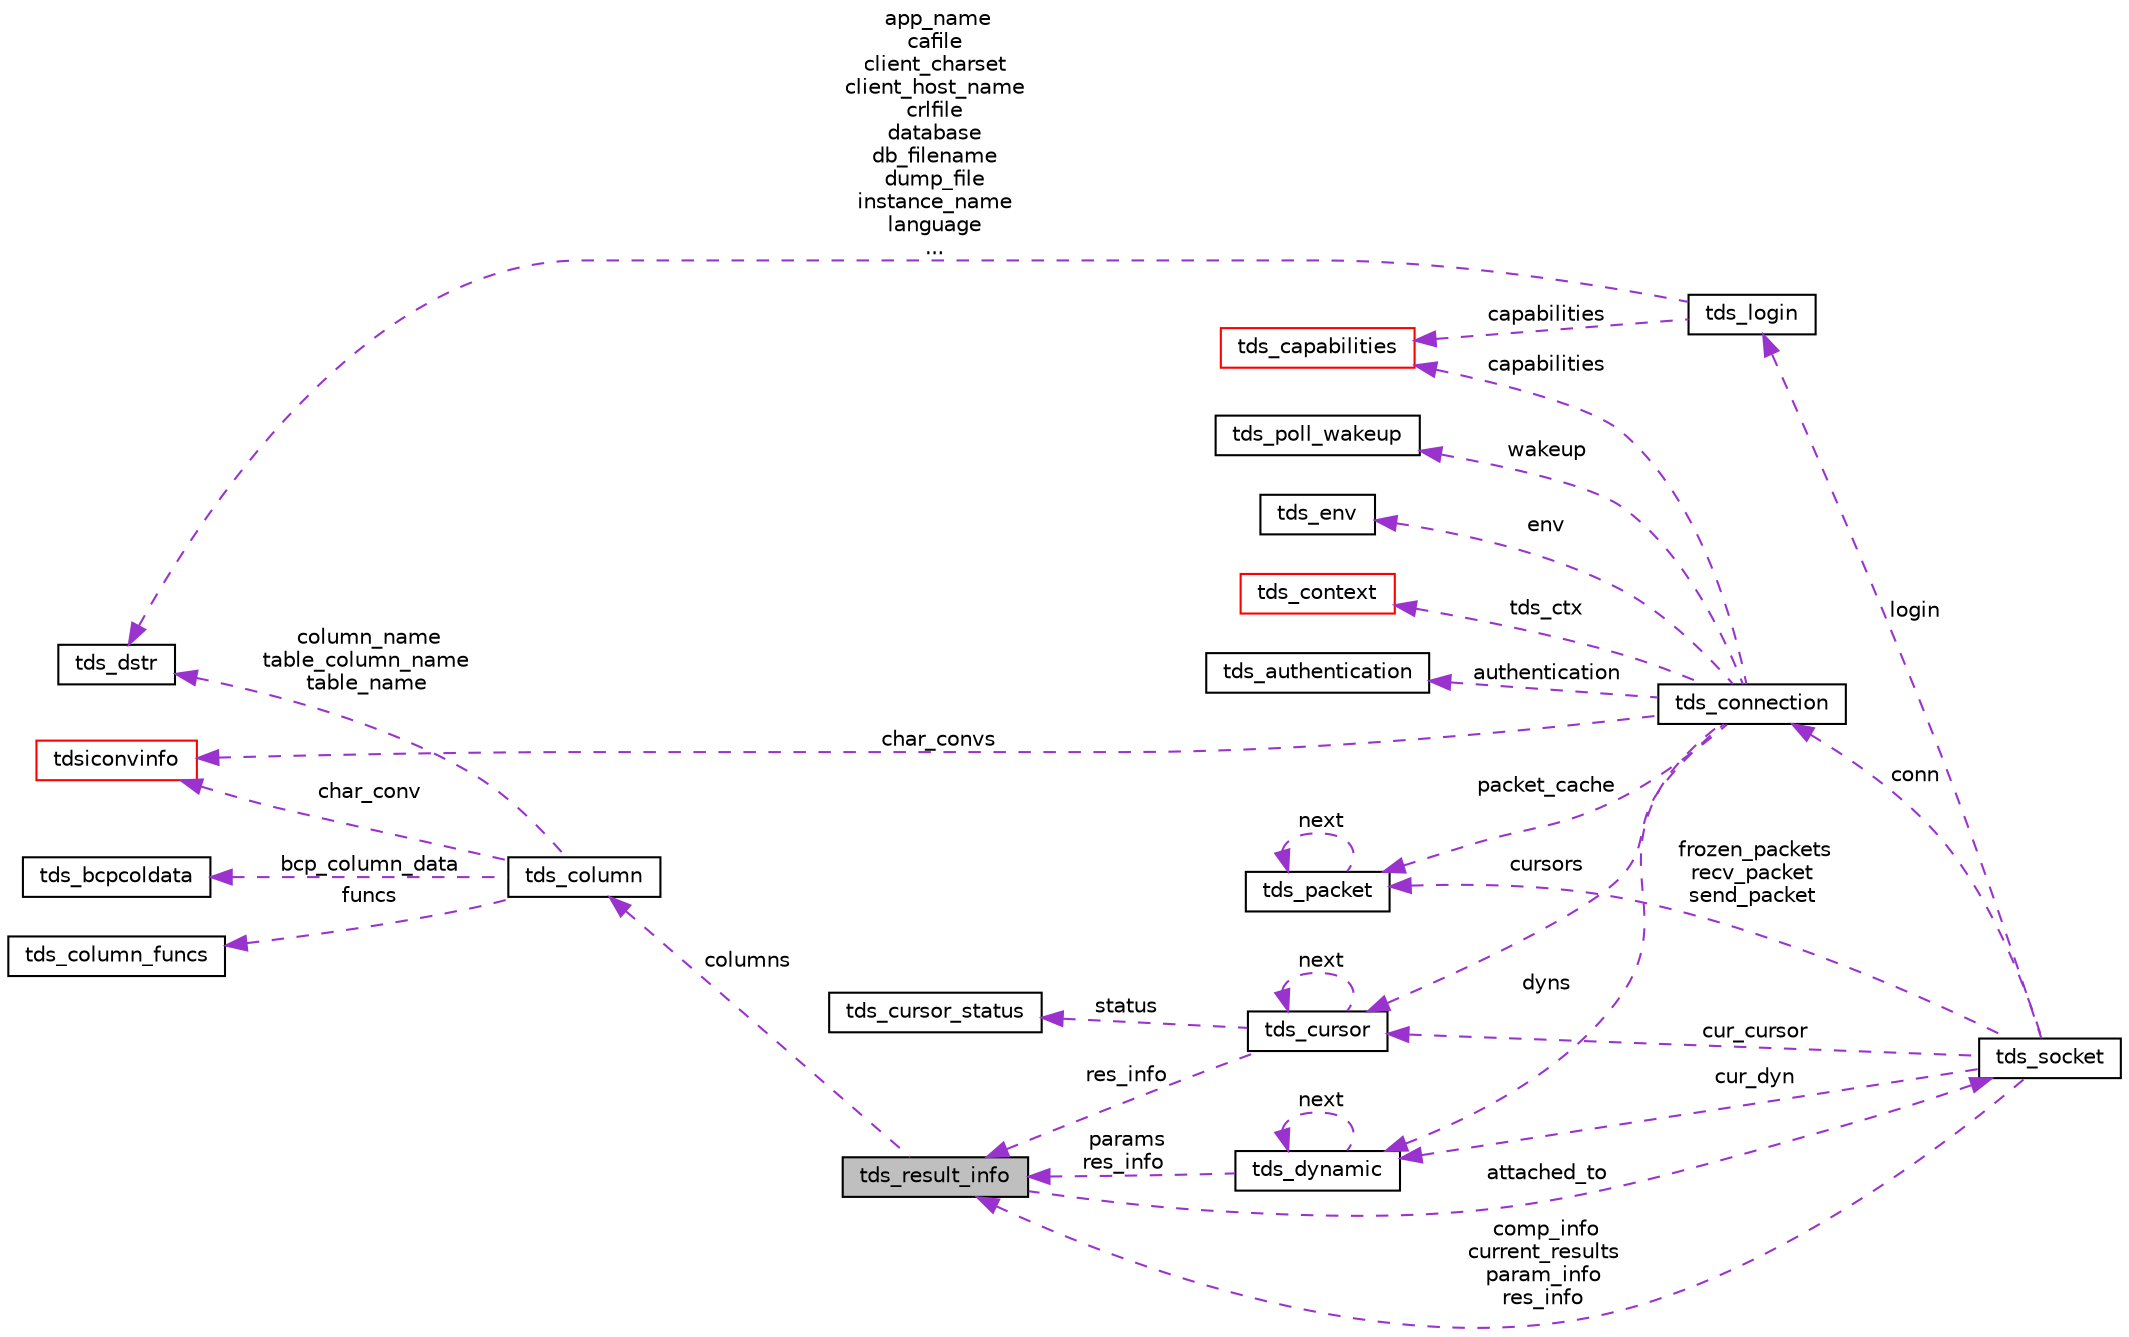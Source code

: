 digraph "tds_result_info"
{
 // LATEX_PDF_SIZE
  edge [fontname="Helvetica",fontsize="10",labelfontname="Helvetica",labelfontsize="10"];
  node [fontname="Helvetica",fontsize="10",shape=record];
  rankdir="LR";
  Node1 [label="tds_result_info",height=0.2,width=0.4,color="black", fillcolor="grey75", style="filled", fontcolor="black",tooltip="Hold information for any results."];
  Node2 -> Node1 [dir="back",color="darkorchid3",fontsize="10",style="dashed",label=" attached_to" ,fontname="Helvetica"];
  Node2 [label="tds_socket",height=0.2,width=0.4,color="black", fillcolor="white", style="filled",URL="$a01235.html",tooltip="Information for a server connection."];
  Node3 -> Node2 [dir="back",color="darkorchid3",fontsize="10",style="dashed",label=" login" ,fontname="Helvetica"];
  Node3 [label="tds_login",height=0.2,width=0.4,color="black", fillcolor="white", style="filled",URL="$a01143.html",tooltip=" "];
  Node4 -> Node3 [dir="back",color="darkorchid3",fontsize="10",style="dashed",label=" capabilities" ,fontname="Helvetica"];
  Node4 [label="tds_capabilities",height=0.2,width=0.4,color="red", fillcolor="white", style="filled",URL="$a01139.html",tooltip=" "];
  Node6 -> Node3 [dir="back",color="darkorchid3",fontsize="10",style="dashed",label=" app_name\ncafile\nclient_charset\nclient_host_name\ncrlfile\ndatabase\ndb_filename\ndump_file\ninstance_name\nlanguage\n..." ,fontname="Helvetica"];
  Node6 [label="tds_dstr",height=0.2,width=0.4,color="black", fillcolor="white", style="filled",URL="$a01283.html",tooltip="Structure to hold a string."];
  Node7 -> Node2 [dir="back",color="darkorchid3",fontsize="10",style="dashed",label=" frozen_packets\nrecv_packet\nsend_packet" ,fontname="Helvetica"];
  Node7 [label="tds_packet",height=0.2,width=0.4,color="black", fillcolor="white", style="filled",URL="$a01223.html",tooltip=" "];
  Node7 -> Node7 [dir="back",color="darkorchid3",fontsize="10",style="dashed",label=" next" ,fontname="Helvetica"];
  Node8 -> Node2 [dir="back",color="darkorchid3",fontsize="10",style="dashed",label=" cur_dyn" ,fontname="Helvetica"];
  Node8 [label="tds_dynamic",height=0.2,width=0.4,color="black", fillcolor="white", style="filled",URL="$a01207.html",tooltip="Holds information for a dynamic (also called prepared) query."];
  Node8 -> Node8 [dir="back",color="darkorchid3",fontsize="10",style="dashed",label=" next" ,fontname="Helvetica"];
  Node1 -> Node8 [dir="back",color="darkorchid3",fontsize="10",style="dashed",label=" params\nres_info" ,fontname="Helvetica"];
  Node1 -> Node2 [dir="back",color="darkorchid3",fontsize="10",style="dashed",label=" comp_info\ncurrent_results\nparam_info\nres_info" ,fontname="Helvetica"];
  Node9 -> Node2 [dir="back",color="darkorchid3",fontsize="10",style="dashed",label=" cur_cursor" ,fontname="Helvetica"];
  Node9 [label="tds_cursor",height=0.2,width=0.4,color="black", fillcolor="white", style="filled",URL="$a01199.html",tooltip="Holds informations about a cursor."];
  Node10 -> Node9 [dir="back",color="darkorchid3",fontsize="10",style="dashed",label=" status" ,fontname="Helvetica"];
  Node10 [label="tds_cursor_status",height=0.2,width=0.4,color="black", fillcolor="white", style="filled",URL="$a01195.html",tooltip=" "];
  Node1 -> Node9 [dir="back",color="darkorchid3",fontsize="10",style="dashed",label=" res_info" ,fontname="Helvetica"];
  Node9 -> Node9 [dir="back",color="darkorchid3",fontsize="10",style="dashed",label=" next" ,fontname="Helvetica"];
  Node11 -> Node2 [dir="back",color="darkorchid3",fontsize="10",style="dashed",label=" conn" ,fontname="Helvetica"];
  Node11 [label="tds_connection",height=0.2,width=0.4,color="black", fillcolor="white", style="filled",URL="$a01231.html",tooltip=" "];
  Node4 -> Node11 [dir="back",color="darkorchid3",fontsize="10",style="dashed",label=" capabilities" ,fontname="Helvetica"];
  Node12 -> Node11 [dir="back",color="darkorchid3",fontsize="10",style="dashed",label=" wakeup" ,fontname="Helvetica"];
  Node12 [label="tds_poll_wakeup",height=0.2,width=0.4,color="black", fillcolor="white", style="filled",URL="$a01227.html",tooltip=" "];
  Node13 -> Node11 [dir="back",color="darkorchid3",fontsize="10",style="dashed",label=" env" ,fontname="Helvetica"];
  Node13 [label="tds_env",height=0.2,width=0.4,color="black", fillcolor="white", style="filled",URL="$a01203.html",tooltip="Current environment as reported by the server."];
  Node14 -> Node11 [dir="back",color="darkorchid3",fontsize="10",style="dashed",label=" tds_ctx" ,fontname="Helvetica"];
  Node14 [label="tds_context",height=0.2,width=0.4,color="red", fillcolor="white", style="filled",URL="$a01215.html",tooltip=" "];
  Node16 -> Node11 [dir="back",color="darkorchid3",fontsize="10",style="dashed",label=" authentication" ,fontname="Helvetica"];
  Node16 [label="tds_authentication",height=0.2,width=0.4,color="black", fillcolor="white", style="filled",URL="$a01219.html",tooltip=" "];
  Node7 -> Node11 [dir="back",color="darkorchid3",fontsize="10",style="dashed",label=" packet_cache" ,fontname="Helvetica"];
  Node8 -> Node11 [dir="back",color="darkorchid3",fontsize="10",style="dashed",label=" dyns" ,fontname="Helvetica"];
  Node17 -> Node11 [dir="back",color="darkorchid3",fontsize="10",style="dashed",label=" char_convs" ,fontname="Helvetica"];
  Node17 [label="tdsiconvinfo",height=0.2,width=0.4,color="red", fillcolor="white", style="filled",URL="$a00983.html",tooltip=" "];
  Node9 -> Node11 [dir="back",color="darkorchid3",fontsize="10",style="dashed",label=" cursors" ,fontname="Helvetica"];
  Node21 -> Node1 [dir="back",color="darkorchid3",fontsize="10",style="dashed",label=" columns" ,fontname="Helvetica"];
  Node21 [label="tds_column",height=0.2,width=0.4,color="black", fillcolor="white", style="filled",URL="$a01175.html",tooltip="Metadata about columns in regular and compute rows."];
  Node17 -> Node21 [dir="back",color="darkorchid3",fontsize="10",style="dashed",label=" char_conv" ,fontname="Helvetica"];
  Node6 -> Node21 [dir="back",color="darkorchid3",fontsize="10",style="dashed",label=" column_name\ntable_column_name\ntable_name" ,fontname="Helvetica"];
  Node22 -> Node21 [dir="back",color="darkorchid3",fontsize="10",style="dashed",label=" funcs" ,fontname="Helvetica"];
  Node22 [label="tds_column_funcs",height=0.2,width=0.4,color="black", fillcolor="white", style="filled",URL="$a01171.html",tooltip=" "];
  Node23 -> Node21 [dir="back",color="darkorchid3",fontsize="10",style="dashed",label=" bcp_column_data" ,fontname="Helvetica"];
  Node23 [label="tds_bcpcoldata",height=0.2,width=0.4,color="black", fillcolor="white", style="filled",URL="$a01167.html",tooltip=" "];
}
